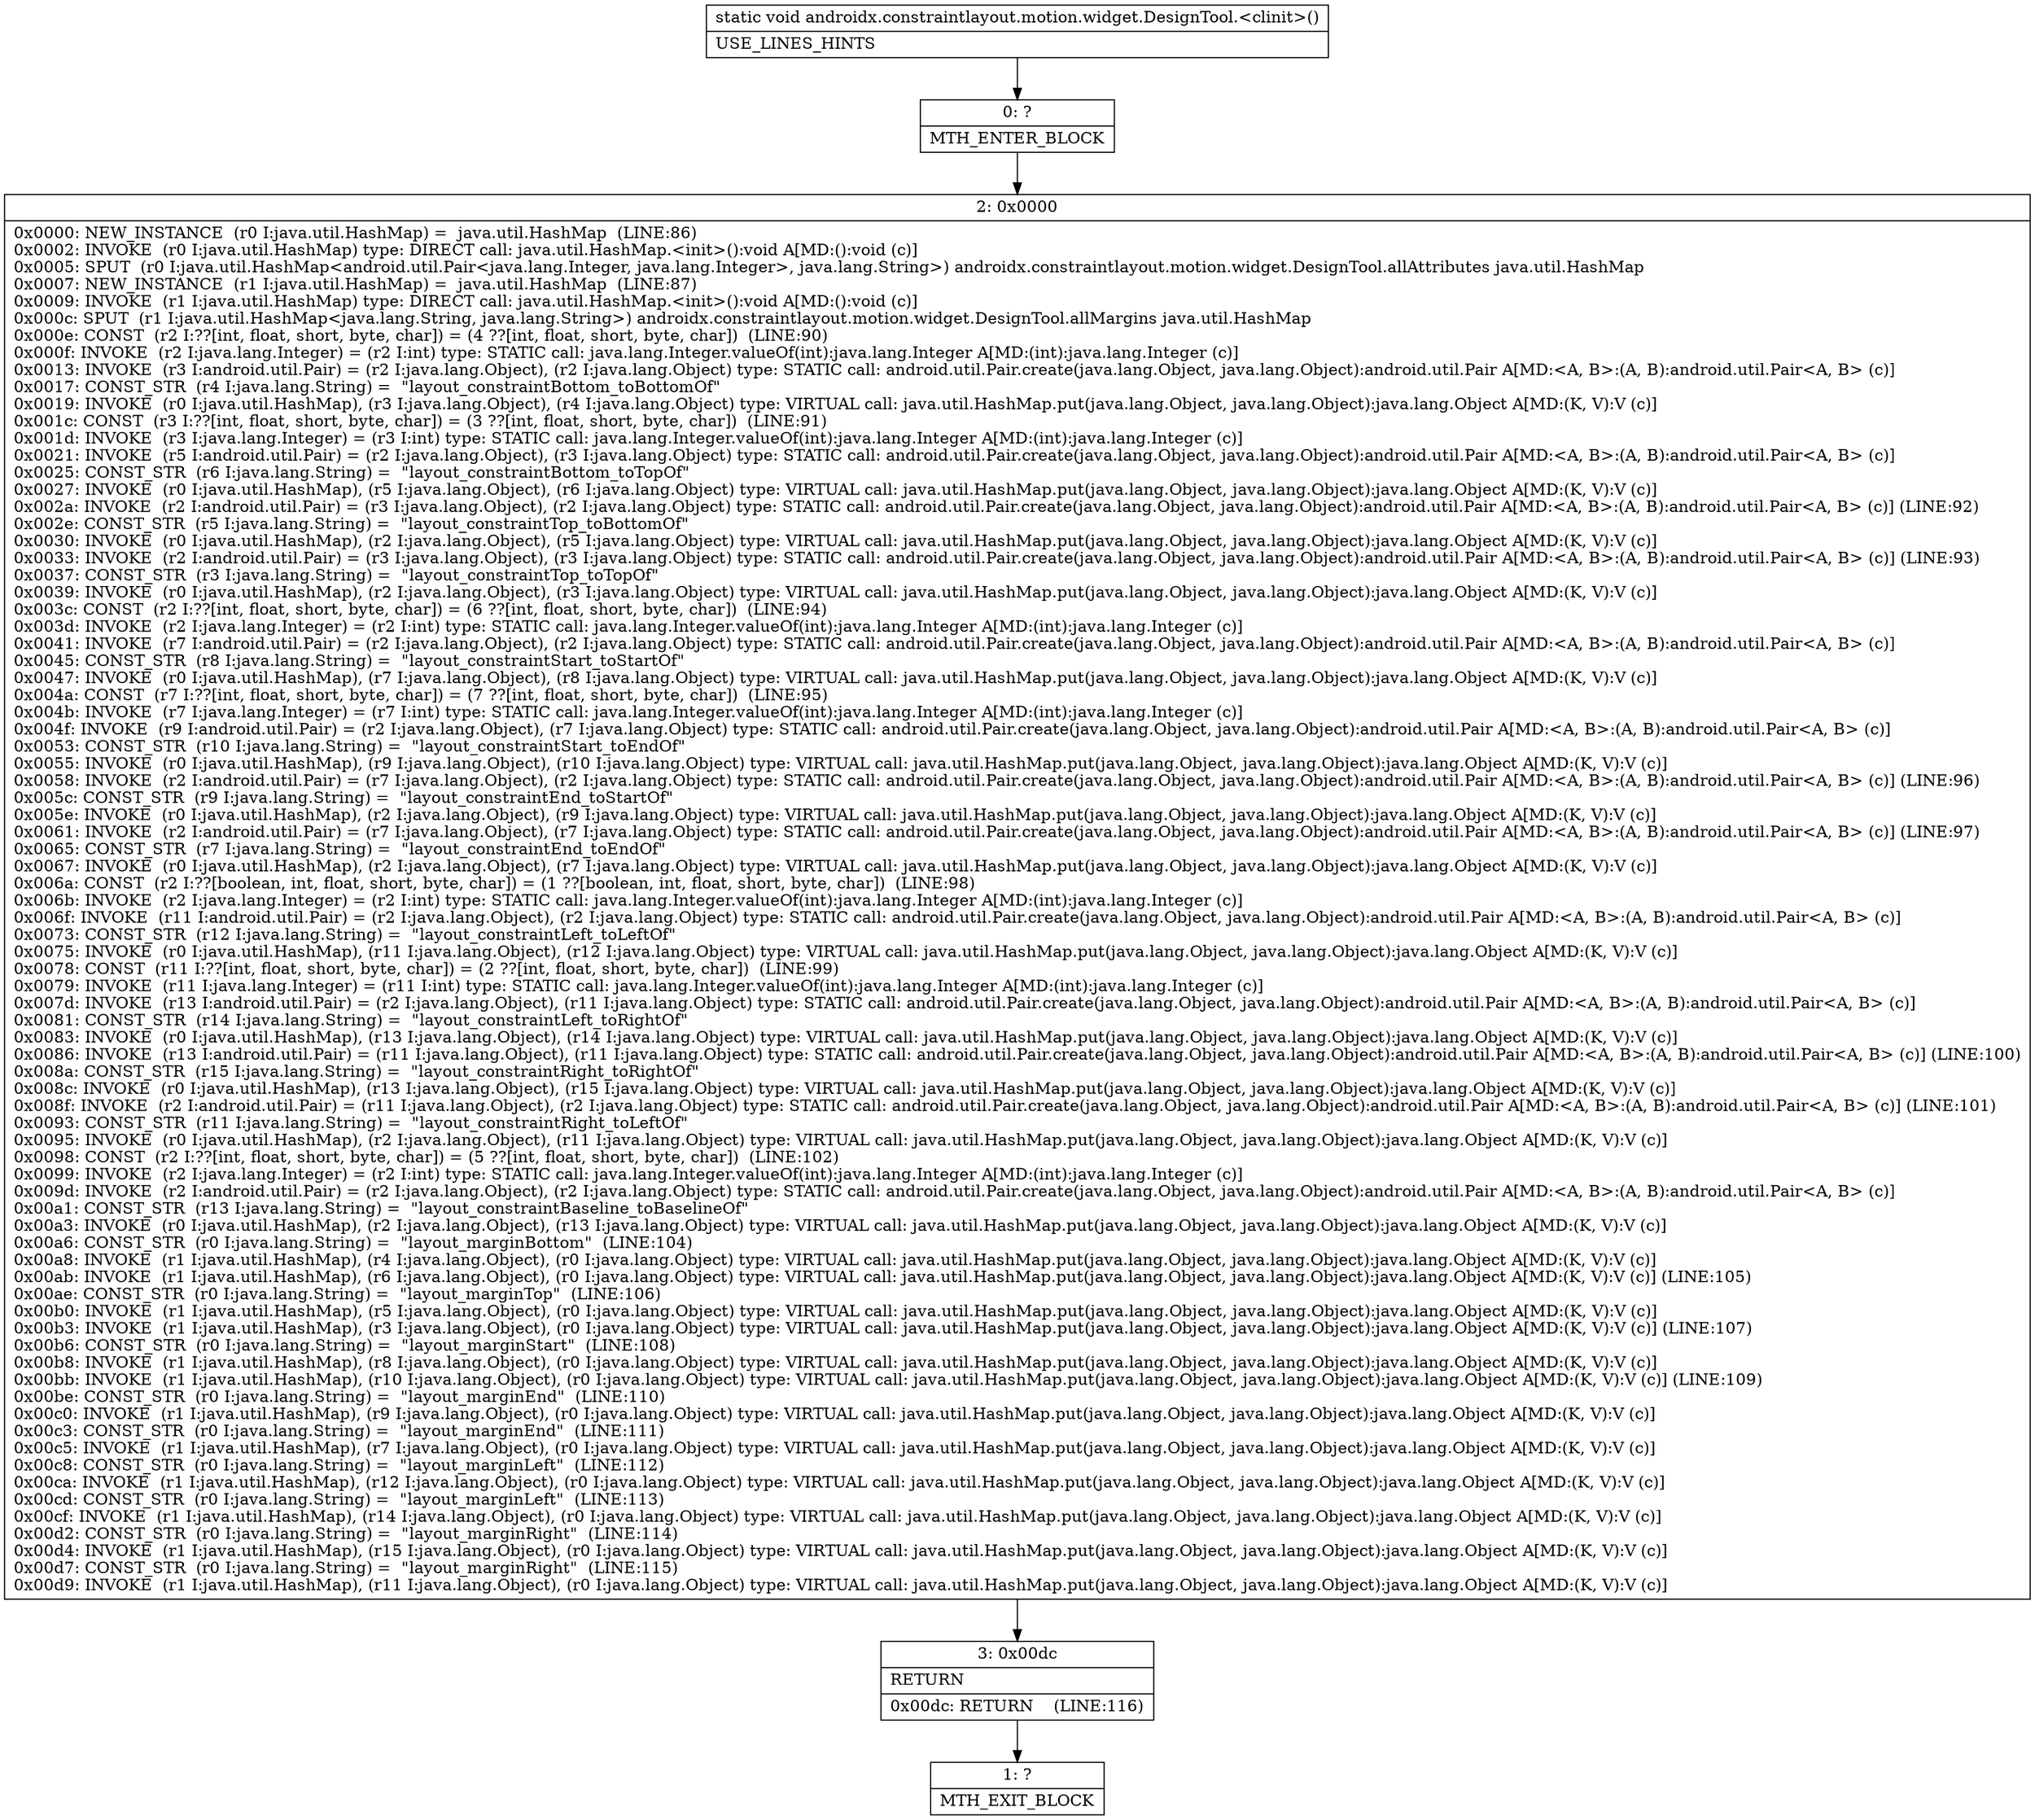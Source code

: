 digraph "CFG forandroidx.constraintlayout.motion.widget.DesignTool.\<clinit\>()V" {
Node_0 [shape=record,label="{0\:\ ?|MTH_ENTER_BLOCK\l}"];
Node_2 [shape=record,label="{2\:\ 0x0000|0x0000: NEW_INSTANCE  (r0 I:java.util.HashMap) =  java.util.HashMap  (LINE:86)\l0x0002: INVOKE  (r0 I:java.util.HashMap) type: DIRECT call: java.util.HashMap.\<init\>():void A[MD:():void (c)]\l0x0005: SPUT  (r0 I:java.util.HashMap\<android.util.Pair\<java.lang.Integer, java.lang.Integer\>, java.lang.String\>) androidx.constraintlayout.motion.widget.DesignTool.allAttributes java.util.HashMap \l0x0007: NEW_INSTANCE  (r1 I:java.util.HashMap) =  java.util.HashMap  (LINE:87)\l0x0009: INVOKE  (r1 I:java.util.HashMap) type: DIRECT call: java.util.HashMap.\<init\>():void A[MD:():void (c)]\l0x000c: SPUT  (r1 I:java.util.HashMap\<java.lang.String, java.lang.String\>) androidx.constraintlayout.motion.widget.DesignTool.allMargins java.util.HashMap \l0x000e: CONST  (r2 I:??[int, float, short, byte, char]) = (4 ??[int, float, short, byte, char])  (LINE:90)\l0x000f: INVOKE  (r2 I:java.lang.Integer) = (r2 I:int) type: STATIC call: java.lang.Integer.valueOf(int):java.lang.Integer A[MD:(int):java.lang.Integer (c)]\l0x0013: INVOKE  (r3 I:android.util.Pair) = (r2 I:java.lang.Object), (r2 I:java.lang.Object) type: STATIC call: android.util.Pair.create(java.lang.Object, java.lang.Object):android.util.Pair A[MD:\<A, B\>:(A, B):android.util.Pair\<A, B\> (c)]\l0x0017: CONST_STR  (r4 I:java.lang.String) =  \"layout_constraintBottom_toBottomOf\" \l0x0019: INVOKE  (r0 I:java.util.HashMap), (r3 I:java.lang.Object), (r4 I:java.lang.Object) type: VIRTUAL call: java.util.HashMap.put(java.lang.Object, java.lang.Object):java.lang.Object A[MD:(K, V):V (c)]\l0x001c: CONST  (r3 I:??[int, float, short, byte, char]) = (3 ??[int, float, short, byte, char])  (LINE:91)\l0x001d: INVOKE  (r3 I:java.lang.Integer) = (r3 I:int) type: STATIC call: java.lang.Integer.valueOf(int):java.lang.Integer A[MD:(int):java.lang.Integer (c)]\l0x0021: INVOKE  (r5 I:android.util.Pair) = (r2 I:java.lang.Object), (r3 I:java.lang.Object) type: STATIC call: android.util.Pair.create(java.lang.Object, java.lang.Object):android.util.Pair A[MD:\<A, B\>:(A, B):android.util.Pair\<A, B\> (c)]\l0x0025: CONST_STR  (r6 I:java.lang.String) =  \"layout_constraintBottom_toTopOf\" \l0x0027: INVOKE  (r0 I:java.util.HashMap), (r5 I:java.lang.Object), (r6 I:java.lang.Object) type: VIRTUAL call: java.util.HashMap.put(java.lang.Object, java.lang.Object):java.lang.Object A[MD:(K, V):V (c)]\l0x002a: INVOKE  (r2 I:android.util.Pair) = (r3 I:java.lang.Object), (r2 I:java.lang.Object) type: STATIC call: android.util.Pair.create(java.lang.Object, java.lang.Object):android.util.Pair A[MD:\<A, B\>:(A, B):android.util.Pair\<A, B\> (c)] (LINE:92)\l0x002e: CONST_STR  (r5 I:java.lang.String) =  \"layout_constraintTop_toBottomOf\" \l0x0030: INVOKE  (r0 I:java.util.HashMap), (r2 I:java.lang.Object), (r5 I:java.lang.Object) type: VIRTUAL call: java.util.HashMap.put(java.lang.Object, java.lang.Object):java.lang.Object A[MD:(K, V):V (c)]\l0x0033: INVOKE  (r2 I:android.util.Pair) = (r3 I:java.lang.Object), (r3 I:java.lang.Object) type: STATIC call: android.util.Pair.create(java.lang.Object, java.lang.Object):android.util.Pair A[MD:\<A, B\>:(A, B):android.util.Pair\<A, B\> (c)] (LINE:93)\l0x0037: CONST_STR  (r3 I:java.lang.String) =  \"layout_constraintTop_toTopOf\" \l0x0039: INVOKE  (r0 I:java.util.HashMap), (r2 I:java.lang.Object), (r3 I:java.lang.Object) type: VIRTUAL call: java.util.HashMap.put(java.lang.Object, java.lang.Object):java.lang.Object A[MD:(K, V):V (c)]\l0x003c: CONST  (r2 I:??[int, float, short, byte, char]) = (6 ??[int, float, short, byte, char])  (LINE:94)\l0x003d: INVOKE  (r2 I:java.lang.Integer) = (r2 I:int) type: STATIC call: java.lang.Integer.valueOf(int):java.lang.Integer A[MD:(int):java.lang.Integer (c)]\l0x0041: INVOKE  (r7 I:android.util.Pair) = (r2 I:java.lang.Object), (r2 I:java.lang.Object) type: STATIC call: android.util.Pair.create(java.lang.Object, java.lang.Object):android.util.Pair A[MD:\<A, B\>:(A, B):android.util.Pair\<A, B\> (c)]\l0x0045: CONST_STR  (r8 I:java.lang.String) =  \"layout_constraintStart_toStartOf\" \l0x0047: INVOKE  (r0 I:java.util.HashMap), (r7 I:java.lang.Object), (r8 I:java.lang.Object) type: VIRTUAL call: java.util.HashMap.put(java.lang.Object, java.lang.Object):java.lang.Object A[MD:(K, V):V (c)]\l0x004a: CONST  (r7 I:??[int, float, short, byte, char]) = (7 ??[int, float, short, byte, char])  (LINE:95)\l0x004b: INVOKE  (r7 I:java.lang.Integer) = (r7 I:int) type: STATIC call: java.lang.Integer.valueOf(int):java.lang.Integer A[MD:(int):java.lang.Integer (c)]\l0x004f: INVOKE  (r9 I:android.util.Pair) = (r2 I:java.lang.Object), (r7 I:java.lang.Object) type: STATIC call: android.util.Pair.create(java.lang.Object, java.lang.Object):android.util.Pair A[MD:\<A, B\>:(A, B):android.util.Pair\<A, B\> (c)]\l0x0053: CONST_STR  (r10 I:java.lang.String) =  \"layout_constraintStart_toEndOf\" \l0x0055: INVOKE  (r0 I:java.util.HashMap), (r9 I:java.lang.Object), (r10 I:java.lang.Object) type: VIRTUAL call: java.util.HashMap.put(java.lang.Object, java.lang.Object):java.lang.Object A[MD:(K, V):V (c)]\l0x0058: INVOKE  (r2 I:android.util.Pair) = (r7 I:java.lang.Object), (r2 I:java.lang.Object) type: STATIC call: android.util.Pair.create(java.lang.Object, java.lang.Object):android.util.Pair A[MD:\<A, B\>:(A, B):android.util.Pair\<A, B\> (c)] (LINE:96)\l0x005c: CONST_STR  (r9 I:java.lang.String) =  \"layout_constraintEnd_toStartOf\" \l0x005e: INVOKE  (r0 I:java.util.HashMap), (r2 I:java.lang.Object), (r9 I:java.lang.Object) type: VIRTUAL call: java.util.HashMap.put(java.lang.Object, java.lang.Object):java.lang.Object A[MD:(K, V):V (c)]\l0x0061: INVOKE  (r2 I:android.util.Pair) = (r7 I:java.lang.Object), (r7 I:java.lang.Object) type: STATIC call: android.util.Pair.create(java.lang.Object, java.lang.Object):android.util.Pair A[MD:\<A, B\>:(A, B):android.util.Pair\<A, B\> (c)] (LINE:97)\l0x0065: CONST_STR  (r7 I:java.lang.String) =  \"layout_constraintEnd_toEndOf\" \l0x0067: INVOKE  (r0 I:java.util.HashMap), (r2 I:java.lang.Object), (r7 I:java.lang.Object) type: VIRTUAL call: java.util.HashMap.put(java.lang.Object, java.lang.Object):java.lang.Object A[MD:(K, V):V (c)]\l0x006a: CONST  (r2 I:??[boolean, int, float, short, byte, char]) = (1 ??[boolean, int, float, short, byte, char])  (LINE:98)\l0x006b: INVOKE  (r2 I:java.lang.Integer) = (r2 I:int) type: STATIC call: java.lang.Integer.valueOf(int):java.lang.Integer A[MD:(int):java.lang.Integer (c)]\l0x006f: INVOKE  (r11 I:android.util.Pair) = (r2 I:java.lang.Object), (r2 I:java.lang.Object) type: STATIC call: android.util.Pair.create(java.lang.Object, java.lang.Object):android.util.Pair A[MD:\<A, B\>:(A, B):android.util.Pair\<A, B\> (c)]\l0x0073: CONST_STR  (r12 I:java.lang.String) =  \"layout_constraintLeft_toLeftOf\" \l0x0075: INVOKE  (r0 I:java.util.HashMap), (r11 I:java.lang.Object), (r12 I:java.lang.Object) type: VIRTUAL call: java.util.HashMap.put(java.lang.Object, java.lang.Object):java.lang.Object A[MD:(K, V):V (c)]\l0x0078: CONST  (r11 I:??[int, float, short, byte, char]) = (2 ??[int, float, short, byte, char])  (LINE:99)\l0x0079: INVOKE  (r11 I:java.lang.Integer) = (r11 I:int) type: STATIC call: java.lang.Integer.valueOf(int):java.lang.Integer A[MD:(int):java.lang.Integer (c)]\l0x007d: INVOKE  (r13 I:android.util.Pair) = (r2 I:java.lang.Object), (r11 I:java.lang.Object) type: STATIC call: android.util.Pair.create(java.lang.Object, java.lang.Object):android.util.Pair A[MD:\<A, B\>:(A, B):android.util.Pair\<A, B\> (c)]\l0x0081: CONST_STR  (r14 I:java.lang.String) =  \"layout_constraintLeft_toRightOf\" \l0x0083: INVOKE  (r0 I:java.util.HashMap), (r13 I:java.lang.Object), (r14 I:java.lang.Object) type: VIRTUAL call: java.util.HashMap.put(java.lang.Object, java.lang.Object):java.lang.Object A[MD:(K, V):V (c)]\l0x0086: INVOKE  (r13 I:android.util.Pair) = (r11 I:java.lang.Object), (r11 I:java.lang.Object) type: STATIC call: android.util.Pair.create(java.lang.Object, java.lang.Object):android.util.Pair A[MD:\<A, B\>:(A, B):android.util.Pair\<A, B\> (c)] (LINE:100)\l0x008a: CONST_STR  (r15 I:java.lang.String) =  \"layout_constraintRight_toRightOf\" \l0x008c: INVOKE  (r0 I:java.util.HashMap), (r13 I:java.lang.Object), (r15 I:java.lang.Object) type: VIRTUAL call: java.util.HashMap.put(java.lang.Object, java.lang.Object):java.lang.Object A[MD:(K, V):V (c)]\l0x008f: INVOKE  (r2 I:android.util.Pair) = (r11 I:java.lang.Object), (r2 I:java.lang.Object) type: STATIC call: android.util.Pair.create(java.lang.Object, java.lang.Object):android.util.Pair A[MD:\<A, B\>:(A, B):android.util.Pair\<A, B\> (c)] (LINE:101)\l0x0093: CONST_STR  (r11 I:java.lang.String) =  \"layout_constraintRight_toLeftOf\" \l0x0095: INVOKE  (r0 I:java.util.HashMap), (r2 I:java.lang.Object), (r11 I:java.lang.Object) type: VIRTUAL call: java.util.HashMap.put(java.lang.Object, java.lang.Object):java.lang.Object A[MD:(K, V):V (c)]\l0x0098: CONST  (r2 I:??[int, float, short, byte, char]) = (5 ??[int, float, short, byte, char])  (LINE:102)\l0x0099: INVOKE  (r2 I:java.lang.Integer) = (r2 I:int) type: STATIC call: java.lang.Integer.valueOf(int):java.lang.Integer A[MD:(int):java.lang.Integer (c)]\l0x009d: INVOKE  (r2 I:android.util.Pair) = (r2 I:java.lang.Object), (r2 I:java.lang.Object) type: STATIC call: android.util.Pair.create(java.lang.Object, java.lang.Object):android.util.Pair A[MD:\<A, B\>:(A, B):android.util.Pair\<A, B\> (c)]\l0x00a1: CONST_STR  (r13 I:java.lang.String) =  \"layout_constraintBaseline_toBaselineOf\" \l0x00a3: INVOKE  (r0 I:java.util.HashMap), (r2 I:java.lang.Object), (r13 I:java.lang.Object) type: VIRTUAL call: java.util.HashMap.put(java.lang.Object, java.lang.Object):java.lang.Object A[MD:(K, V):V (c)]\l0x00a6: CONST_STR  (r0 I:java.lang.String) =  \"layout_marginBottom\"  (LINE:104)\l0x00a8: INVOKE  (r1 I:java.util.HashMap), (r4 I:java.lang.Object), (r0 I:java.lang.Object) type: VIRTUAL call: java.util.HashMap.put(java.lang.Object, java.lang.Object):java.lang.Object A[MD:(K, V):V (c)]\l0x00ab: INVOKE  (r1 I:java.util.HashMap), (r6 I:java.lang.Object), (r0 I:java.lang.Object) type: VIRTUAL call: java.util.HashMap.put(java.lang.Object, java.lang.Object):java.lang.Object A[MD:(K, V):V (c)] (LINE:105)\l0x00ae: CONST_STR  (r0 I:java.lang.String) =  \"layout_marginTop\"  (LINE:106)\l0x00b0: INVOKE  (r1 I:java.util.HashMap), (r5 I:java.lang.Object), (r0 I:java.lang.Object) type: VIRTUAL call: java.util.HashMap.put(java.lang.Object, java.lang.Object):java.lang.Object A[MD:(K, V):V (c)]\l0x00b3: INVOKE  (r1 I:java.util.HashMap), (r3 I:java.lang.Object), (r0 I:java.lang.Object) type: VIRTUAL call: java.util.HashMap.put(java.lang.Object, java.lang.Object):java.lang.Object A[MD:(K, V):V (c)] (LINE:107)\l0x00b6: CONST_STR  (r0 I:java.lang.String) =  \"layout_marginStart\"  (LINE:108)\l0x00b8: INVOKE  (r1 I:java.util.HashMap), (r8 I:java.lang.Object), (r0 I:java.lang.Object) type: VIRTUAL call: java.util.HashMap.put(java.lang.Object, java.lang.Object):java.lang.Object A[MD:(K, V):V (c)]\l0x00bb: INVOKE  (r1 I:java.util.HashMap), (r10 I:java.lang.Object), (r0 I:java.lang.Object) type: VIRTUAL call: java.util.HashMap.put(java.lang.Object, java.lang.Object):java.lang.Object A[MD:(K, V):V (c)] (LINE:109)\l0x00be: CONST_STR  (r0 I:java.lang.String) =  \"layout_marginEnd\"  (LINE:110)\l0x00c0: INVOKE  (r1 I:java.util.HashMap), (r9 I:java.lang.Object), (r0 I:java.lang.Object) type: VIRTUAL call: java.util.HashMap.put(java.lang.Object, java.lang.Object):java.lang.Object A[MD:(K, V):V (c)]\l0x00c3: CONST_STR  (r0 I:java.lang.String) =  \"layout_marginEnd\"  (LINE:111)\l0x00c5: INVOKE  (r1 I:java.util.HashMap), (r7 I:java.lang.Object), (r0 I:java.lang.Object) type: VIRTUAL call: java.util.HashMap.put(java.lang.Object, java.lang.Object):java.lang.Object A[MD:(K, V):V (c)]\l0x00c8: CONST_STR  (r0 I:java.lang.String) =  \"layout_marginLeft\"  (LINE:112)\l0x00ca: INVOKE  (r1 I:java.util.HashMap), (r12 I:java.lang.Object), (r0 I:java.lang.Object) type: VIRTUAL call: java.util.HashMap.put(java.lang.Object, java.lang.Object):java.lang.Object A[MD:(K, V):V (c)]\l0x00cd: CONST_STR  (r0 I:java.lang.String) =  \"layout_marginLeft\"  (LINE:113)\l0x00cf: INVOKE  (r1 I:java.util.HashMap), (r14 I:java.lang.Object), (r0 I:java.lang.Object) type: VIRTUAL call: java.util.HashMap.put(java.lang.Object, java.lang.Object):java.lang.Object A[MD:(K, V):V (c)]\l0x00d2: CONST_STR  (r0 I:java.lang.String) =  \"layout_marginRight\"  (LINE:114)\l0x00d4: INVOKE  (r1 I:java.util.HashMap), (r15 I:java.lang.Object), (r0 I:java.lang.Object) type: VIRTUAL call: java.util.HashMap.put(java.lang.Object, java.lang.Object):java.lang.Object A[MD:(K, V):V (c)]\l0x00d7: CONST_STR  (r0 I:java.lang.String) =  \"layout_marginRight\"  (LINE:115)\l0x00d9: INVOKE  (r1 I:java.util.HashMap), (r11 I:java.lang.Object), (r0 I:java.lang.Object) type: VIRTUAL call: java.util.HashMap.put(java.lang.Object, java.lang.Object):java.lang.Object A[MD:(K, V):V (c)]\l}"];
Node_3 [shape=record,label="{3\:\ 0x00dc|RETURN\l|0x00dc: RETURN    (LINE:116)\l}"];
Node_1 [shape=record,label="{1\:\ ?|MTH_EXIT_BLOCK\l}"];
MethodNode[shape=record,label="{static void androidx.constraintlayout.motion.widget.DesignTool.\<clinit\>()  | USE_LINES_HINTS\l}"];
MethodNode -> Node_0;Node_0 -> Node_2;
Node_2 -> Node_3;
Node_3 -> Node_1;
}

